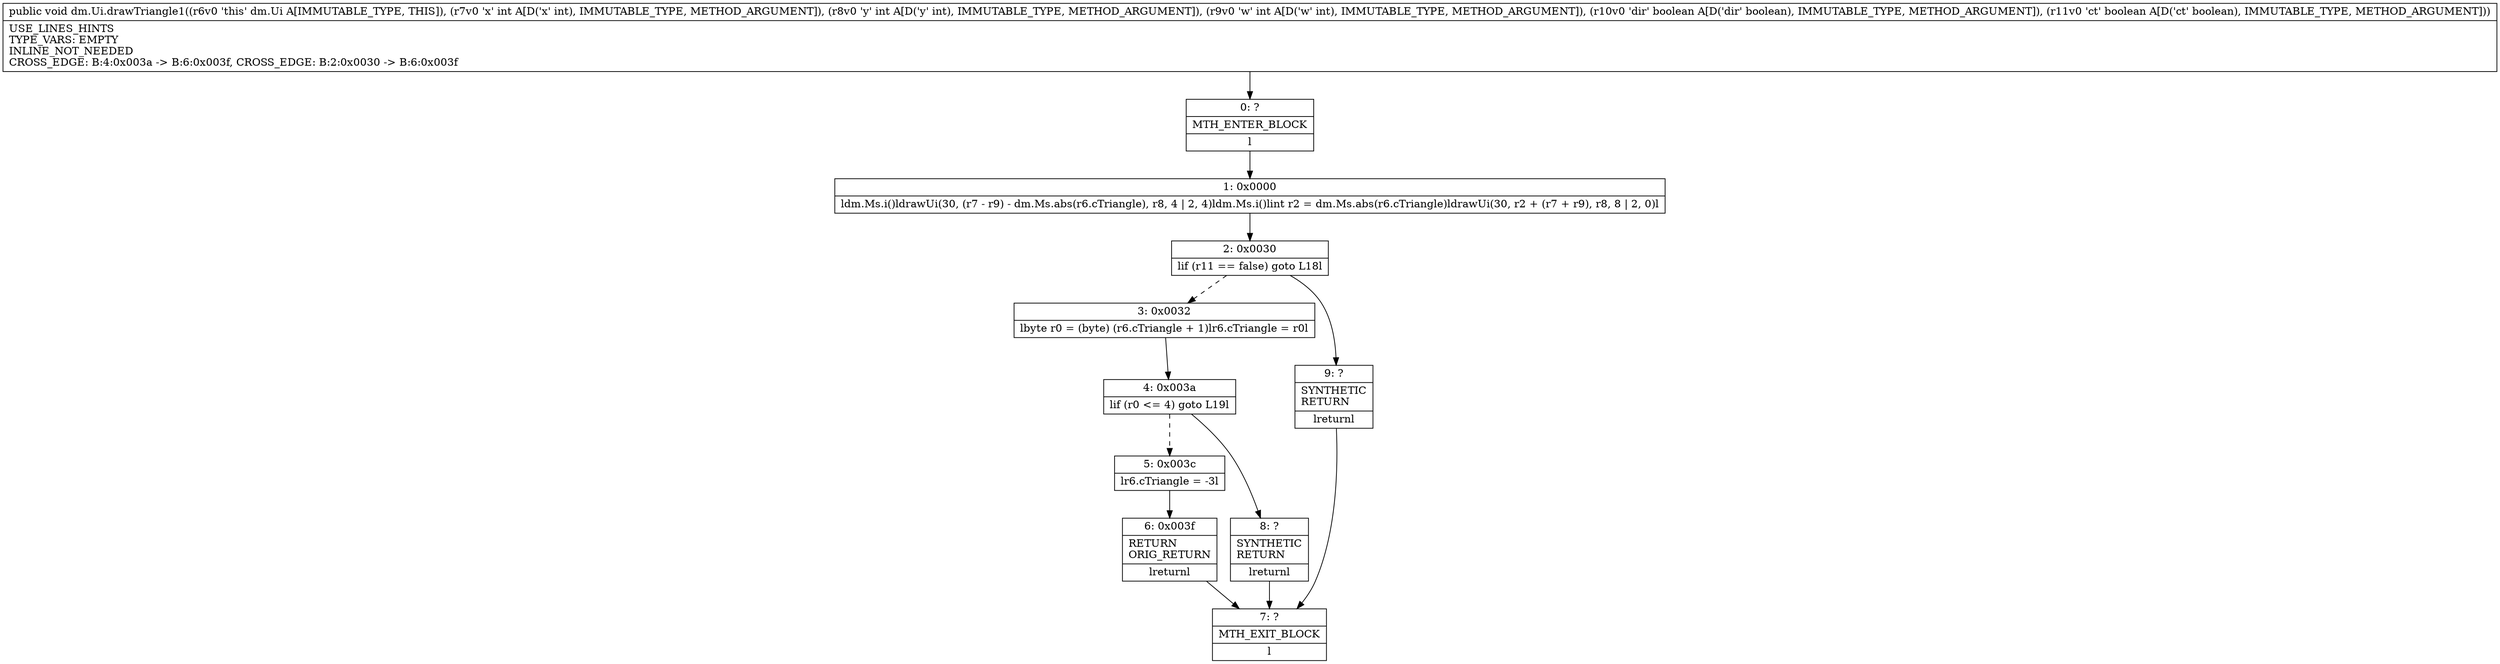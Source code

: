 digraph "CFG fordm.Ui.drawTriangle1(IIIZZ)V" {
Node_0 [shape=record,label="{0\:\ ?|MTH_ENTER_BLOCK\l|l}"];
Node_1 [shape=record,label="{1\:\ 0x0000|ldm.Ms.i()ldrawUi(30, (r7 \- r9) \- dm.Ms.abs(r6.cTriangle), r8, 4 \| 2, 4)ldm.Ms.i()lint r2 = dm.Ms.abs(r6.cTriangle)ldrawUi(30, r2 + (r7 + r9), r8, 8 \| 2, 0)l}"];
Node_2 [shape=record,label="{2\:\ 0x0030|lif (r11 == false) goto L18l}"];
Node_3 [shape=record,label="{3\:\ 0x0032|lbyte r0 = (byte) (r6.cTriangle + 1)lr6.cTriangle = r0l}"];
Node_4 [shape=record,label="{4\:\ 0x003a|lif (r0 \<= 4) goto L19l}"];
Node_5 [shape=record,label="{5\:\ 0x003c|lr6.cTriangle = \-3l}"];
Node_6 [shape=record,label="{6\:\ 0x003f|RETURN\lORIG_RETURN\l|lreturnl}"];
Node_7 [shape=record,label="{7\:\ ?|MTH_EXIT_BLOCK\l|l}"];
Node_8 [shape=record,label="{8\:\ ?|SYNTHETIC\lRETURN\l|lreturnl}"];
Node_9 [shape=record,label="{9\:\ ?|SYNTHETIC\lRETURN\l|lreturnl}"];
MethodNode[shape=record,label="{public void dm.Ui.drawTriangle1((r6v0 'this' dm.Ui A[IMMUTABLE_TYPE, THIS]), (r7v0 'x' int A[D('x' int), IMMUTABLE_TYPE, METHOD_ARGUMENT]), (r8v0 'y' int A[D('y' int), IMMUTABLE_TYPE, METHOD_ARGUMENT]), (r9v0 'w' int A[D('w' int), IMMUTABLE_TYPE, METHOD_ARGUMENT]), (r10v0 'dir' boolean A[D('dir' boolean), IMMUTABLE_TYPE, METHOD_ARGUMENT]), (r11v0 'ct' boolean A[D('ct' boolean), IMMUTABLE_TYPE, METHOD_ARGUMENT]))  | USE_LINES_HINTS\lTYPE_VARS: EMPTY\lINLINE_NOT_NEEDED\lCROSS_EDGE: B:4:0x003a \-\> B:6:0x003f, CROSS_EDGE: B:2:0x0030 \-\> B:6:0x003f\l}"];
MethodNode -> Node_0;
Node_0 -> Node_1;
Node_1 -> Node_2;
Node_2 -> Node_3[style=dashed];
Node_2 -> Node_9;
Node_3 -> Node_4;
Node_4 -> Node_5[style=dashed];
Node_4 -> Node_8;
Node_5 -> Node_6;
Node_6 -> Node_7;
Node_8 -> Node_7;
Node_9 -> Node_7;
}

